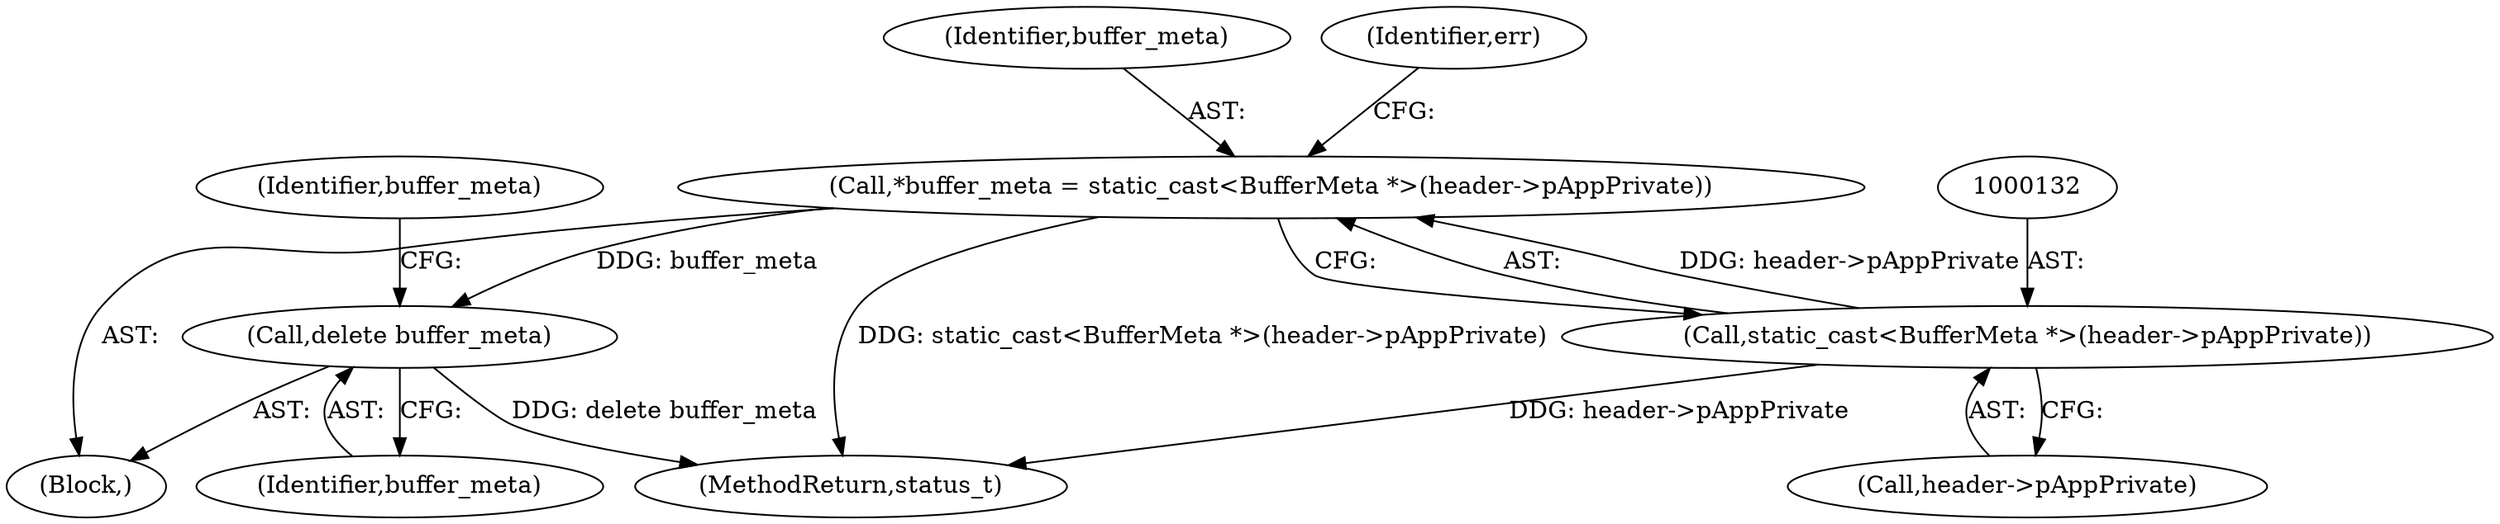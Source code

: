 digraph "0_Android_b351eabb428c7ca85a34513c64601f437923d576_7@API" {
"1000151" [label="(Call,delete buffer_meta)"];
"1000129" [label="(Call,*buffer_meta = static_cast<BufferMeta *>(header->pAppPrivate))"];
"1000131" [label="(Call,static_cast<BufferMeta *>(header->pAppPrivate))"];
"1000130" [label="(Identifier,buffer_meta)"];
"1000131" [label="(Call,static_cast<BufferMeta *>(header->pAppPrivate))"];
"1000138" [label="(Identifier,err)"];
"1000151" [label="(Call,delete buffer_meta)"];
"1000129" [label="(Call,*buffer_meta = static_cast<BufferMeta *>(header->pAppPrivate))"];
"1000154" [label="(Identifier,buffer_meta)"];
"1000133" [label="(Call,header->pAppPrivate)"];
"1000152" [label="(Identifier,buffer_meta)"];
"1000103" [label="(Block,)"];
"1000161" [label="(MethodReturn,status_t)"];
"1000151" -> "1000103"  [label="AST: "];
"1000151" -> "1000152"  [label="CFG: "];
"1000152" -> "1000151"  [label="AST: "];
"1000154" -> "1000151"  [label="CFG: "];
"1000151" -> "1000161"  [label="DDG: delete buffer_meta"];
"1000129" -> "1000151"  [label="DDG: buffer_meta"];
"1000129" -> "1000103"  [label="AST: "];
"1000129" -> "1000131"  [label="CFG: "];
"1000130" -> "1000129"  [label="AST: "];
"1000131" -> "1000129"  [label="AST: "];
"1000138" -> "1000129"  [label="CFG: "];
"1000129" -> "1000161"  [label="DDG: static_cast<BufferMeta *>(header->pAppPrivate)"];
"1000131" -> "1000129"  [label="DDG: header->pAppPrivate"];
"1000131" -> "1000133"  [label="CFG: "];
"1000132" -> "1000131"  [label="AST: "];
"1000133" -> "1000131"  [label="AST: "];
"1000131" -> "1000161"  [label="DDG: header->pAppPrivate"];
}
